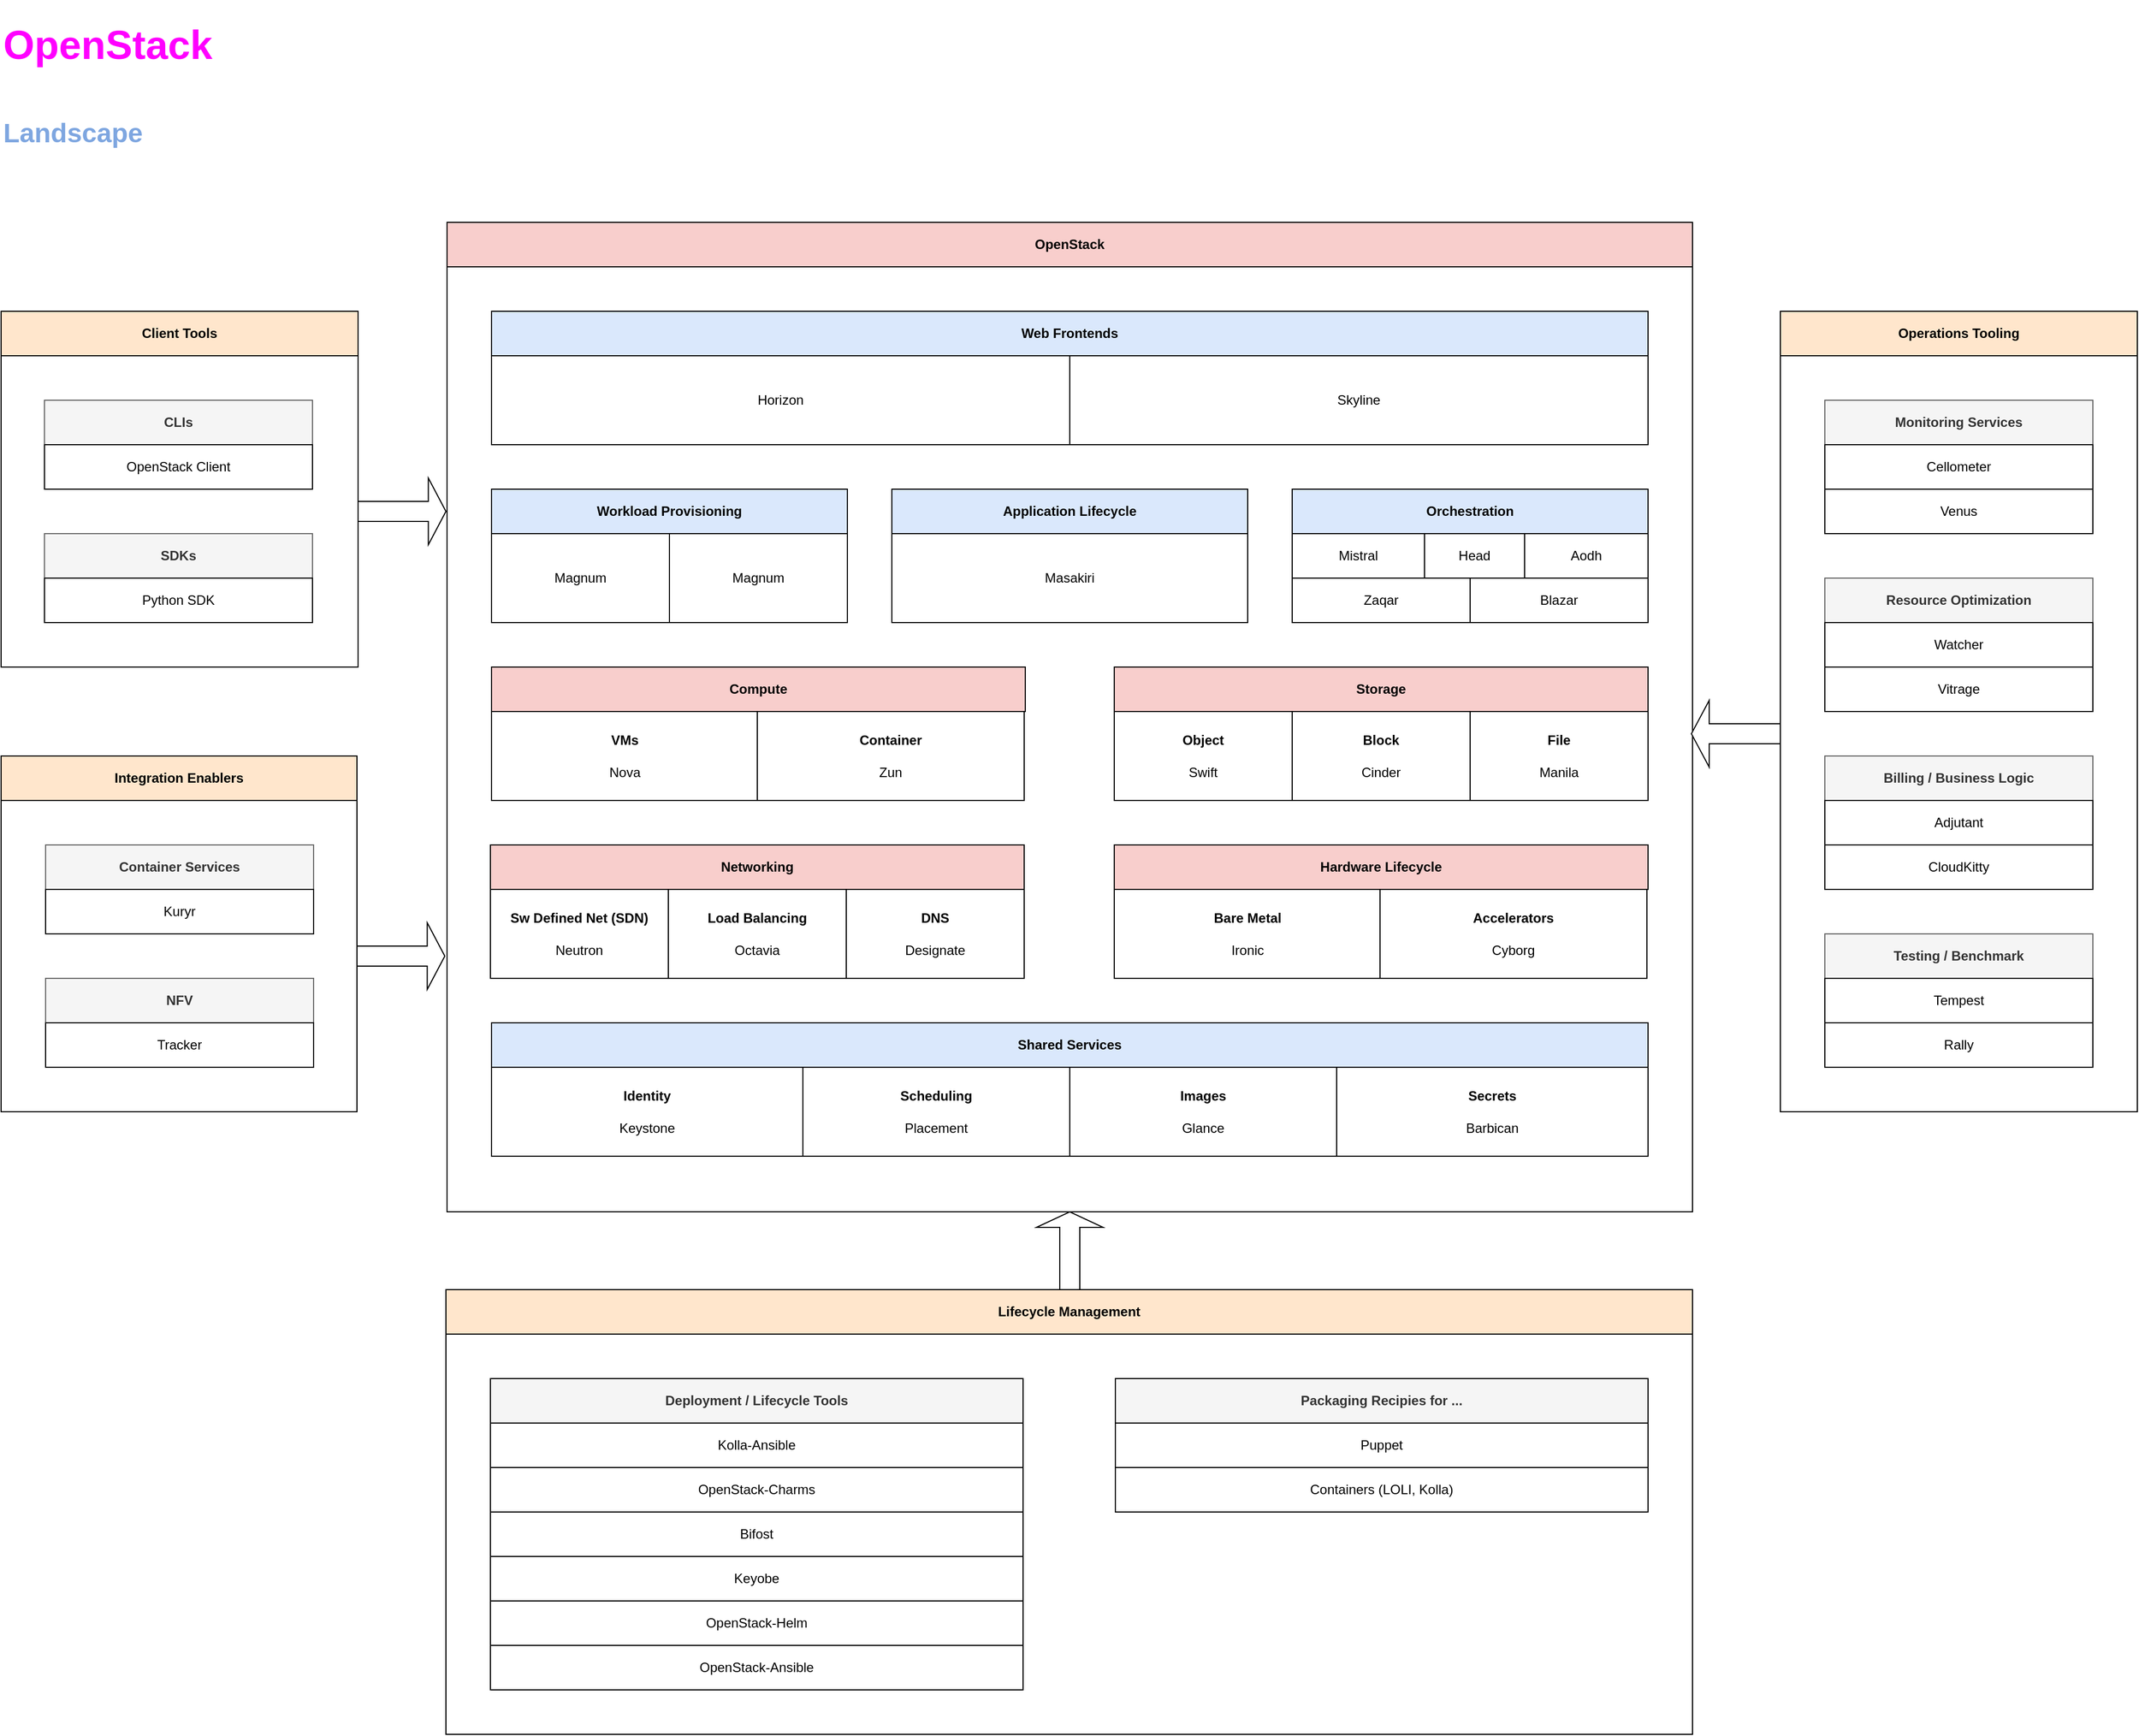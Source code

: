 <mxfile version="24.4.8" type="github">
  <diagram name="Landscape" id="OOBd-yFIc3VETf2EIVLC">
    <mxGraphModel dx="1093" dy="740" grid="1" gridSize="10" guides="1" tooltips="1" connect="1" arrows="1" fold="1" page="1" pageScale="1" pageWidth="4681" pageHeight="3300" math="0" shadow="0">
      <root>
        <mxCell id="0" />
        <mxCell id="1" parent="0" />
        <mxCell id="O_caSmONkJLIfvkSZTWE-2" value="" style="rounded=0;whiteSpace=wrap;html=1;fillColor=none;" vertex="1" parent="1">
          <mxGeometry x="80" y="360" width="321" height="280" as="geometry" />
        </mxCell>
        <mxCell id="JUmaVC_7gAUoUhbMNgvt-1" value="OpenStack" style="text;html=1;align=left;verticalAlign=middle;whiteSpace=wrap;rounded=0;fontStyle=1;fontSize=36;fontColor=#FF00FF;" parent="1" vertex="1">
          <mxGeometry x="80" y="40" width="840" height="80" as="geometry" />
        </mxCell>
        <mxCell id="JUmaVC_7gAUoUhbMNgvt-2" value="Landscape" style="text;html=1;align=left;verticalAlign=middle;whiteSpace=wrap;rounded=0;fontStyle=1;fontSize=24;fontColor=#7EA6E0;" parent="1" vertex="1">
          <mxGeometry x="80" y="120" width="840" height="80" as="geometry" />
        </mxCell>
        <mxCell id="JUmaVC_7gAUoUhbMNgvt-3" value="" style="rounded=0;whiteSpace=wrap;html=1;fillColor=none;" parent="1" vertex="1">
          <mxGeometry x="480" y="1240" width="1121" height="360" as="geometry" />
        </mxCell>
        <mxCell id="JUmaVC_7gAUoUhbMNgvt-4" value="Lifecycle Management" style="rounded=0;whiteSpace=wrap;html=1;fillColor=#ffe6cc;strokeColor=#000000;fontStyle=1" parent="1" vertex="1">
          <mxGeometry x="480" y="1200" width="1121" height="40" as="geometry" />
        </mxCell>
        <mxCell id="JUmaVC_7gAUoUhbMNgvt-7" value="OpenStack" style="rounded=0;whiteSpace=wrap;html=1;fillColor=#f8cecc;strokeColor=#000000;fontStyle=1" parent="1" vertex="1">
          <mxGeometry x="481" y="240" width="1120" height="40" as="geometry" />
        </mxCell>
        <mxCell id="JUmaVC_7gAUoUhbMNgvt-8" value="" style="rounded=0;whiteSpace=wrap;html=1;fillColor=none;" parent="1" vertex="1">
          <mxGeometry x="481" y="280" width="1120" height="850" as="geometry" />
        </mxCell>
        <mxCell id="JUmaVC_7gAUoUhbMNgvt-9" value="" style="rounded=0;whiteSpace=wrap;html=1;fillColor=none;" parent="1" vertex="1">
          <mxGeometry x="80" y="760" width="320" height="280" as="geometry" />
        </mxCell>
        <mxCell id="JUmaVC_7gAUoUhbMNgvt-10" value="Integration Enablers" style="rounded=0;whiteSpace=wrap;html=1;fillColor=#ffe6cc;strokeColor=#000000;fontStyle=1" parent="1" vertex="1">
          <mxGeometry x="80" y="720" width="320" height="40" as="geometry" />
        </mxCell>
        <mxCell id="O_caSmONkJLIfvkSZTWE-1" value="Client Tools" style="rounded=0;whiteSpace=wrap;html=1;fillColor=#ffe6cc;strokeColor=#000000;fontStyle=1" vertex="1" parent="1">
          <mxGeometry x="80" y="320" width="321" height="40" as="geometry" />
        </mxCell>
        <mxCell id="O_caSmONkJLIfvkSZTWE-18" value="" style="group" vertex="1" connectable="0" parent="1">
          <mxGeometry x="520" y="1280" width="479" height="280" as="geometry" />
        </mxCell>
        <mxCell id="O_caSmONkJLIfvkSZTWE-11" value="Deployment / Lifecycle Tools" style="rounded=0;whiteSpace=wrap;html=1;fillColor=#f5f5f5;fontColor=#333333;strokeColor=#000000;fontStyle=1" vertex="1" parent="O_caSmONkJLIfvkSZTWE-18">
          <mxGeometry width="479" height="40" as="geometry" />
        </mxCell>
        <mxCell id="O_caSmONkJLIfvkSZTWE-12" value="Kolla-Ansible" style="rounded=0;whiteSpace=wrap;html=1;" vertex="1" parent="O_caSmONkJLIfvkSZTWE-18">
          <mxGeometry y="40" width="479" height="40" as="geometry" />
        </mxCell>
        <mxCell id="O_caSmONkJLIfvkSZTWE-13" value="OpenStack-Charms" style="rounded=0;whiteSpace=wrap;html=1;" vertex="1" parent="O_caSmONkJLIfvkSZTWE-18">
          <mxGeometry y="80" width="479" height="40" as="geometry" />
        </mxCell>
        <mxCell id="O_caSmONkJLIfvkSZTWE-14" value="Bifost" style="rounded=0;whiteSpace=wrap;html=1;" vertex="1" parent="O_caSmONkJLIfvkSZTWE-18">
          <mxGeometry y="120" width="479" height="40" as="geometry" />
        </mxCell>
        <mxCell id="O_caSmONkJLIfvkSZTWE-15" value="Keyobe" style="rounded=0;whiteSpace=wrap;html=1;" vertex="1" parent="O_caSmONkJLIfvkSZTWE-18">
          <mxGeometry y="160" width="479" height="40" as="geometry" />
        </mxCell>
        <mxCell id="O_caSmONkJLIfvkSZTWE-16" value="OpenStack-Helm" style="rounded=0;whiteSpace=wrap;html=1;" vertex="1" parent="O_caSmONkJLIfvkSZTWE-18">
          <mxGeometry y="200" width="479" height="40" as="geometry" />
        </mxCell>
        <mxCell id="O_caSmONkJLIfvkSZTWE-17" value="OpenStack-Ansible" style="rounded=0;whiteSpace=wrap;html=1;" vertex="1" parent="O_caSmONkJLIfvkSZTWE-18">
          <mxGeometry y="240" width="479" height="40" as="geometry" />
        </mxCell>
        <mxCell id="O_caSmONkJLIfvkSZTWE-19" value="" style="group;strokeColor=default;" vertex="1" connectable="0" parent="1">
          <mxGeometry x="120" y="800" width="241" height="80" as="geometry" />
        </mxCell>
        <mxCell id="O_caSmONkJLIfvkSZTWE-7" value="Container Services" style="rounded=0;whiteSpace=wrap;html=1;fillColor=#f5f5f5;fontColor=#333333;strokeColor=#666666;fontStyle=1" vertex="1" parent="O_caSmONkJLIfvkSZTWE-19">
          <mxGeometry width="241" height="40" as="geometry" />
        </mxCell>
        <mxCell id="O_caSmONkJLIfvkSZTWE-8" value="Kuryr" style="rounded=0;whiteSpace=wrap;html=1;" vertex="1" parent="O_caSmONkJLIfvkSZTWE-19">
          <mxGeometry y="40" width="241" height="40" as="geometry" />
        </mxCell>
        <mxCell id="O_caSmONkJLIfvkSZTWE-20" value="" style="group;strokeColor=default;" vertex="1" connectable="0" parent="1">
          <mxGeometry x="120" y="920" width="241" height="80" as="geometry" />
        </mxCell>
        <mxCell id="O_caSmONkJLIfvkSZTWE-9" value="NFV" style="rounded=0;whiteSpace=wrap;html=1;fillColor=#f5f5f5;fontColor=#333333;strokeColor=#666666;fontStyle=1" vertex="1" parent="O_caSmONkJLIfvkSZTWE-20">
          <mxGeometry width="241" height="40" as="geometry" />
        </mxCell>
        <mxCell id="O_caSmONkJLIfvkSZTWE-10" value="Tracker" style="rounded=0;whiteSpace=wrap;html=1;" vertex="1" parent="O_caSmONkJLIfvkSZTWE-20">
          <mxGeometry y="40" width="241" height="40" as="geometry" />
        </mxCell>
        <mxCell id="O_caSmONkJLIfvkSZTWE-21" value="" style="group;strokeColor=default;" vertex="1" connectable="0" parent="1">
          <mxGeometry x="119" y="520" width="241" height="80" as="geometry" />
        </mxCell>
        <mxCell id="O_caSmONkJLIfvkSZTWE-5" value="SDKs" style="rounded=0;whiteSpace=wrap;html=1;fillColor=#f5f5f5;fontColor=#333333;strokeColor=#666666;fontStyle=1" vertex="1" parent="O_caSmONkJLIfvkSZTWE-21">
          <mxGeometry width="241" height="40" as="geometry" />
        </mxCell>
        <mxCell id="O_caSmONkJLIfvkSZTWE-6" value="Python SDK" style="rounded=0;whiteSpace=wrap;html=1;" vertex="1" parent="O_caSmONkJLIfvkSZTWE-21">
          <mxGeometry y="40" width="241" height="40" as="geometry" />
        </mxCell>
        <mxCell id="O_caSmONkJLIfvkSZTWE-22" value="" style="group;strokeColor=default;" vertex="1" connectable="0" parent="1">
          <mxGeometry x="119" y="400" width="241" height="80" as="geometry" />
        </mxCell>
        <mxCell id="O_caSmONkJLIfvkSZTWE-3" value="CLIs" style="rounded=0;whiteSpace=wrap;html=1;fillColor=#f5f5f5;fontColor=#333333;strokeColor=#666666;fontStyle=1" vertex="1" parent="O_caSmONkJLIfvkSZTWE-22">
          <mxGeometry width="241" height="40" as="geometry" />
        </mxCell>
        <mxCell id="O_caSmONkJLIfvkSZTWE-4" value="OpenStack Client" style="rounded=0;whiteSpace=wrap;html=1;" vertex="1" parent="O_caSmONkJLIfvkSZTWE-22">
          <mxGeometry y="40" width="241" height="40" as="geometry" />
        </mxCell>
        <mxCell id="O_caSmONkJLIfvkSZTWE-23" value="" style="group" vertex="1" connectable="0" parent="1">
          <mxGeometry x="521" y="320" width="1040" height="120" as="geometry" />
        </mxCell>
        <mxCell id="JUmaVC_7gAUoUhbMNgvt-14" value="Web Frontends" style="rounded=0;whiteSpace=wrap;html=1;fillColor=#dae8fc;strokeColor=#000000;fontStyle=1" parent="O_caSmONkJLIfvkSZTWE-23" vertex="1">
          <mxGeometry width="1040" height="40" as="geometry" />
        </mxCell>
        <mxCell id="JUmaVC_7gAUoUhbMNgvt-26" value="Horizon" style="rounded=0;whiteSpace=wrap;html=1;" parent="O_caSmONkJLIfvkSZTWE-23" vertex="1">
          <mxGeometry y="40" width="520" height="80" as="geometry" />
        </mxCell>
        <mxCell id="JUmaVC_7gAUoUhbMNgvt-27" value="Skyline" style="rounded=0;whiteSpace=wrap;html=1;" parent="O_caSmONkJLIfvkSZTWE-23" vertex="1">
          <mxGeometry x="520" y="40" width="520" height="80" as="geometry" />
        </mxCell>
        <mxCell id="O_caSmONkJLIfvkSZTWE-24" value="" style="group" vertex="1" connectable="0" parent="1">
          <mxGeometry x="521" y="480" width="320" height="120" as="geometry" />
        </mxCell>
        <mxCell id="JUmaVC_7gAUoUhbMNgvt-16" value="Workload Provisioning" style="rounded=0;whiteSpace=wrap;html=1;fillColor=#dae8fc;strokeColor=#000000;fontStyle=1" parent="O_caSmONkJLIfvkSZTWE-24" vertex="1">
          <mxGeometry width="320" height="40" as="geometry" />
        </mxCell>
        <mxCell id="JUmaVC_7gAUoUhbMNgvt-17" value="Magnum" style="rounded=0;whiteSpace=wrap;html=1;" parent="O_caSmONkJLIfvkSZTWE-24" vertex="1">
          <mxGeometry y="40" width="160" height="80" as="geometry" />
        </mxCell>
        <mxCell id="JUmaVC_7gAUoUhbMNgvt-28" value="Magnum" style="rounded=0;whiteSpace=wrap;html=1;" parent="O_caSmONkJLIfvkSZTWE-24" vertex="1">
          <mxGeometry x="160" y="40" width="160" height="80" as="geometry" />
        </mxCell>
        <mxCell id="O_caSmONkJLIfvkSZTWE-25" value="" style="group" vertex="1" connectable="0" parent="1">
          <mxGeometry x="881" y="480" width="320" height="120" as="geometry" />
        </mxCell>
        <mxCell id="JUmaVC_7gAUoUhbMNgvt-18" value="Application Lifecycle" style="rounded=0;whiteSpace=wrap;html=1;fillColor=#dae8fc;strokeColor=#000000;fontStyle=1" parent="O_caSmONkJLIfvkSZTWE-25" vertex="1">
          <mxGeometry width="320" height="40" as="geometry" />
        </mxCell>
        <mxCell id="JUmaVC_7gAUoUhbMNgvt-19" value="Masakiri" style="rounded=0;whiteSpace=wrap;html=1;strokeColor=#000000;" parent="O_caSmONkJLIfvkSZTWE-25" vertex="1">
          <mxGeometry y="40" width="320" height="80" as="geometry" />
        </mxCell>
        <mxCell id="O_caSmONkJLIfvkSZTWE-26" value="" style="group;strokeColor=default;" vertex="1" connectable="0" parent="1">
          <mxGeometry x="1241" y="480" width="320" height="120" as="geometry" />
        </mxCell>
        <mxCell id="JUmaVC_7gAUoUhbMNgvt-20" value="Orchestration" style="rounded=0;whiteSpace=wrap;html=1;fillColor=#dae8fc;strokeColor=#000000;fontStyle=1" parent="O_caSmONkJLIfvkSZTWE-26" vertex="1">
          <mxGeometry width="320" height="40" as="geometry" />
        </mxCell>
        <mxCell id="JUmaVC_7gAUoUhbMNgvt-21" value="Mistral" style="rounded=0;whiteSpace=wrap;html=1;" parent="O_caSmONkJLIfvkSZTWE-26" vertex="1">
          <mxGeometry y="40" width="119" height="40" as="geometry" />
        </mxCell>
        <mxCell id="JUmaVC_7gAUoUhbMNgvt-29" value="Aodh" style="rounded=0;whiteSpace=wrap;html=1;" parent="O_caSmONkJLIfvkSZTWE-26" vertex="1">
          <mxGeometry x="209" y="40" width="111" height="40" as="geometry" />
        </mxCell>
        <mxCell id="JUmaVC_7gAUoUhbMNgvt-30" value="Head" style="rounded=0;whiteSpace=wrap;html=1;" parent="O_caSmONkJLIfvkSZTWE-26" vertex="1">
          <mxGeometry x="119" y="40" width="90" height="40" as="geometry" />
        </mxCell>
        <mxCell id="JUmaVC_7gAUoUhbMNgvt-31" value="Zaqar" style="rounded=0;whiteSpace=wrap;html=1;" parent="O_caSmONkJLIfvkSZTWE-26" vertex="1">
          <mxGeometry y="80" width="160" height="40" as="geometry" />
        </mxCell>
        <mxCell id="JUmaVC_7gAUoUhbMNgvt-32" value="Blazar" style="rounded=0;whiteSpace=wrap;html=1;" parent="O_caSmONkJLIfvkSZTWE-26" vertex="1">
          <mxGeometry x="160" y="80" width="160" height="40" as="geometry" />
        </mxCell>
        <mxCell id="O_caSmONkJLIfvkSZTWE-27" value="" style="group" vertex="1" connectable="0" parent="1">
          <mxGeometry x="521" y="640" width="480" height="120" as="geometry" />
        </mxCell>
        <mxCell id="JUmaVC_7gAUoUhbMNgvt-22" value="Compute" style="rounded=0;whiteSpace=wrap;html=1;fillColor=#f8cecc;strokeColor=#000000;fontStyle=1" parent="O_caSmONkJLIfvkSZTWE-27" vertex="1">
          <mxGeometry width="480" height="40" as="geometry" />
        </mxCell>
        <mxCell id="JUmaVC_7gAUoUhbMNgvt-23" value="&lt;b&gt;VMs&lt;/b&gt;&lt;div&gt;&lt;br&gt;&lt;/div&gt;&lt;div&gt;Nova&lt;/div&gt;" style="rounded=0;whiteSpace=wrap;html=1;" parent="O_caSmONkJLIfvkSZTWE-27" vertex="1">
          <mxGeometry y="40" width="240" height="80" as="geometry" />
        </mxCell>
        <mxCell id="JUmaVC_7gAUoUhbMNgvt-33" value="&lt;div&gt;&lt;b&gt;Container&lt;/b&gt;&lt;/div&gt;&lt;div&gt;&lt;br&gt;&lt;/div&gt;Zun" style="rounded=0;whiteSpace=wrap;html=1;" parent="O_caSmONkJLIfvkSZTWE-27" vertex="1">
          <mxGeometry x="239" y="40" width="240" height="80" as="geometry" />
        </mxCell>
        <mxCell id="O_caSmONkJLIfvkSZTWE-28" value="" style="group" vertex="1" connectable="0" parent="1">
          <mxGeometry x="1081" y="640" width="480" height="120" as="geometry" />
        </mxCell>
        <mxCell id="JUmaVC_7gAUoUhbMNgvt-24" value="Storage" style="rounded=0;whiteSpace=wrap;html=1;fillColor=#f8cecc;strokeColor=#000000;fontStyle=1" parent="O_caSmONkJLIfvkSZTWE-28" vertex="1">
          <mxGeometry width="480" height="40" as="geometry" />
        </mxCell>
        <mxCell id="JUmaVC_7gAUoUhbMNgvt-25" value="&lt;b&gt;Object&lt;/b&gt;&lt;div&gt;&lt;br&gt;&lt;/div&gt;&lt;div&gt;Swift&lt;/div&gt;" style="rounded=0;whiteSpace=wrap;html=1;" parent="O_caSmONkJLIfvkSZTWE-28" vertex="1">
          <mxGeometry y="40" width="160" height="80" as="geometry" />
        </mxCell>
        <mxCell id="JUmaVC_7gAUoUhbMNgvt-34" value="&lt;b&gt;File&lt;/b&gt;&lt;div&gt;&lt;br&gt;&lt;/div&gt;&lt;div&gt;Manila&lt;/div&gt;" style="rounded=0;whiteSpace=wrap;html=1;" parent="O_caSmONkJLIfvkSZTWE-28" vertex="1">
          <mxGeometry x="320" y="40" width="160" height="80" as="geometry" />
        </mxCell>
        <mxCell id="JUmaVC_7gAUoUhbMNgvt-35" value="&lt;b&gt;Block&lt;/b&gt;&lt;div&gt;&lt;br&gt;&lt;/div&gt;&lt;div&gt;Cinder&lt;/div&gt;" style="rounded=0;whiteSpace=wrap;html=1;" parent="O_caSmONkJLIfvkSZTWE-28" vertex="1">
          <mxGeometry x="160" y="40" width="160" height="80" as="geometry" />
        </mxCell>
        <mxCell id="O_caSmONkJLIfvkSZTWE-29" value="" style="group" vertex="1" connectable="0" parent="1">
          <mxGeometry x="1081" y="800" width="480" height="120" as="geometry" />
        </mxCell>
        <mxCell id="JUmaVC_7gAUoUhbMNgvt-41" value="Hardware Lifecycle" style="rounded=0;whiteSpace=wrap;html=1;fillColor=#f8cecc;strokeColor=#000000;fontStyle=1" parent="O_caSmONkJLIfvkSZTWE-29" vertex="1">
          <mxGeometry width="480" height="40" as="geometry" />
        </mxCell>
        <mxCell id="JUmaVC_7gAUoUhbMNgvt-42" value="&lt;b&gt;Bare Metal&lt;/b&gt;&lt;div&gt;&lt;br&gt;&lt;/div&gt;&lt;div&gt;Ironic&lt;/div&gt;" style="rounded=0;whiteSpace=wrap;html=1;" parent="O_caSmONkJLIfvkSZTWE-29" vertex="1">
          <mxGeometry y="40" width="240" height="80" as="geometry" />
        </mxCell>
        <mxCell id="JUmaVC_7gAUoUhbMNgvt-43" value="&lt;div&gt;&lt;b&gt;Accelerators&lt;/b&gt;&lt;/div&gt;&lt;div&gt;&lt;br&gt;&lt;/div&gt;Cyborg" style="rounded=0;whiteSpace=wrap;html=1;" parent="O_caSmONkJLIfvkSZTWE-29" vertex="1">
          <mxGeometry x="239" y="40" width="240" height="80" as="geometry" />
        </mxCell>
        <mxCell id="O_caSmONkJLIfvkSZTWE-30" value="" style="group" vertex="1" connectable="0" parent="1">
          <mxGeometry x="520" y="800" width="480" height="120" as="geometry" />
        </mxCell>
        <mxCell id="JUmaVC_7gAUoUhbMNgvt-36" value="Networking" style="rounded=0;whiteSpace=wrap;html=1;fillColor=#f8cecc;strokeColor=#000000;fontStyle=1" parent="O_caSmONkJLIfvkSZTWE-30" vertex="1">
          <mxGeometry width="480" height="40" as="geometry" />
        </mxCell>
        <mxCell id="JUmaVC_7gAUoUhbMNgvt-37" value="&lt;b&gt;Sw Defined Net (SDN)&lt;/b&gt;&lt;div&gt;&lt;b&gt;&lt;br&gt;&lt;/b&gt;&lt;/div&gt;&lt;div&gt;Neutron&lt;/div&gt;" style="rounded=0;whiteSpace=wrap;html=1;" parent="O_caSmONkJLIfvkSZTWE-30" vertex="1">
          <mxGeometry y="40" width="160" height="80" as="geometry" />
        </mxCell>
        <mxCell id="JUmaVC_7gAUoUhbMNgvt-38" value="&lt;b&gt;DNS&lt;/b&gt;&lt;div&gt;&lt;br&gt;&lt;/div&gt;&lt;div&gt;Designate&lt;/div&gt;" style="rounded=0;whiteSpace=wrap;html=1;" parent="O_caSmONkJLIfvkSZTWE-30" vertex="1">
          <mxGeometry x="320" y="40" width="160" height="80" as="geometry" />
        </mxCell>
        <mxCell id="JUmaVC_7gAUoUhbMNgvt-39" value="&lt;b&gt;Load Balancing&lt;/b&gt;&lt;div&gt;&lt;br&gt;&lt;/div&gt;&lt;div&gt;Octavia&lt;/div&gt;" style="rounded=0;whiteSpace=wrap;html=1;" parent="O_caSmONkJLIfvkSZTWE-30" vertex="1">
          <mxGeometry x="160" y="40" width="160" height="80" as="geometry" />
        </mxCell>
        <mxCell id="O_caSmONkJLIfvkSZTWE-32" value="" style="group" vertex="1" connectable="0" parent="1">
          <mxGeometry x="521" y="960" width="1040" height="120" as="geometry" />
        </mxCell>
        <mxCell id="JUmaVC_7gAUoUhbMNgvt-44" value="Shared Services" style="rounded=0;whiteSpace=wrap;html=1;fillColor=#dae8fc;strokeColor=#000000;fontStyle=1" parent="O_caSmONkJLIfvkSZTWE-32" vertex="1">
          <mxGeometry width="1040" height="40" as="geometry" />
        </mxCell>
        <mxCell id="JUmaVC_7gAUoUhbMNgvt-45" value="&lt;b&gt;Identity&lt;/b&gt;&lt;div&gt;&lt;br&gt;&lt;/div&gt;&lt;div&gt;Keystone&lt;/div&gt;" style="rounded=0;whiteSpace=wrap;html=1;" parent="O_caSmONkJLIfvkSZTWE-32" vertex="1">
          <mxGeometry y="40" width="280" height="80" as="geometry" />
        </mxCell>
        <mxCell id="JUmaVC_7gAUoUhbMNgvt-46" value="&lt;div&gt;&lt;b&gt;Scheduling&lt;/b&gt;&lt;/div&gt;&lt;div&gt;&lt;br&gt;&lt;/div&gt;Placement" style="rounded=0;whiteSpace=wrap;html=1;" parent="O_caSmONkJLIfvkSZTWE-32" vertex="1">
          <mxGeometry x="280" y="40" width="240" height="80" as="geometry" />
        </mxCell>
        <mxCell id="JUmaVC_7gAUoUhbMNgvt-47" value="&lt;div&gt;&lt;b&gt;Images&lt;/b&gt;&lt;/div&gt;&lt;div&gt;&lt;br&gt;&lt;/div&gt;Glance" style="rounded=0;whiteSpace=wrap;html=1;" parent="O_caSmONkJLIfvkSZTWE-32" vertex="1">
          <mxGeometry x="520" y="40" width="240" height="80" as="geometry" />
        </mxCell>
        <mxCell id="JUmaVC_7gAUoUhbMNgvt-48" value="&lt;b&gt;Secrets&lt;/b&gt;&lt;div&gt;&lt;br&gt;&lt;/div&gt;&lt;div&gt;Barbican&lt;/div&gt;" style="rounded=0;whiteSpace=wrap;html=1;" parent="O_caSmONkJLIfvkSZTWE-32" vertex="1">
          <mxGeometry x="760" y="40" width="280" height="80" as="geometry" />
        </mxCell>
        <mxCell id="O_caSmONkJLIfvkSZTWE-49" value="" style="group" vertex="1" connectable="0" parent="1">
          <mxGeometry x="1082" y="1280" width="479" height="120" as="geometry" />
        </mxCell>
        <mxCell id="O_caSmONkJLIfvkSZTWE-34" value="Packaging Recipies for ..." style="rounded=0;whiteSpace=wrap;html=1;fillColor=#f5f5f5;fontColor=#333333;strokeColor=#000000;fontStyle=1" vertex="1" parent="O_caSmONkJLIfvkSZTWE-49">
          <mxGeometry width="479" height="40" as="geometry" />
        </mxCell>
        <mxCell id="O_caSmONkJLIfvkSZTWE-35" value="Puppet" style="rounded=0;whiteSpace=wrap;html=1;" vertex="1" parent="O_caSmONkJLIfvkSZTWE-49">
          <mxGeometry y="40" width="479" height="40" as="geometry" />
        </mxCell>
        <mxCell id="O_caSmONkJLIfvkSZTWE-36" value="Containers (LOLI, Kolla)" style="rounded=0;whiteSpace=wrap;html=1;" vertex="1" parent="O_caSmONkJLIfvkSZTWE-49">
          <mxGeometry y="80" width="479" height="40" as="geometry" />
        </mxCell>
        <mxCell id="O_caSmONkJLIfvkSZTWE-50" value="" style="rounded=0;whiteSpace=wrap;html=1;fillColor=none;" vertex="1" parent="1">
          <mxGeometry x="1680" y="360" width="321" height="680" as="geometry" />
        </mxCell>
        <mxCell id="O_caSmONkJLIfvkSZTWE-51" value="Operations Tooling" style="rounded=0;whiteSpace=wrap;html=1;fillColor=#ffe6cc;strokeColor=#000000;fontStyle=1" vertex="1" parent="1">
          <mxGeometry x="1680" y="320" width="321" height="40" as="geometry" />
        </mxCell>
        <mxCell id="O_caSmONkJLIfvkSZTWE-52" value="" style="group;strokeColor=default;container=0;" vertex="1" connectable="0" parent="1">
          <mxGeometry x="1720" y="400" width="241" height="80" as="geometry" />
        </mxCell>
        <mxCell id="O_caSmONkJLIfvkSZTWE-53" value="Monitoring Services" style="rounded=0;whiteSpace=wrap;html=1;fillColor=#f5f5f5;fontColor=#333333;strokeColor=#666666;fontStyle=1" vertex="1" parent="1">
          <mxGeometry x="1720" y="400" width="241" height="40" as="geometry" />
        </mxCell>
        <mxCell id="O_caSmONkJLIfvkSZTWE-54" value="Cellometer" style="rounded=0;whiteSpace=wrap;html=1;" vertex="1" parent="1">
          <mxGeometry x="1720" y="440" width="241" height="40" as="geometry" />
        </mxCell>
        <mxCell id="O_caSmONkJLIfvkSZTWE-55" value="Venus" style="rounded=0;whiteSpace=wrap;html=1;" vertex="1" parent="1">
          <mxGeometry x="1720" y="480" width="241" height="40" as="geometry" />
        </mxCell>
        <mxCell id="O_caSmONkJLIfvkSZTWE-56" value="Resource Optimization" style="rounded=0;whiteSpace=wrap;html=1;fillColor=#f5f5f5;fontColor=#333333;strokeColor=#666666;fontStyle=1" vertex="1" parent="1">
          <mxGeometry x="1720" y="560" width="241" height="40" as="geometry" />
        </mxCell>
        <mxCell id="O_caSmONkJLIfvkSZTWE-57" value="Watcher" style="rounded=0;whiteSpace=wrap;html=1;" vertex="1" parent="1">
          <mxGeometry x="1720" y="600" width="241" height="40" as="geometry" />
        </mxCell>
        <mxCell id="O_caSmONkJLIfvkSZTWE-58" value="Vitrage" style="rounded=0;whiteSpace=wrap;html=1;" vertex="1" parent="1">
          <mxGeometry x="1720" y="640" width="241" height="40" as="geometry" />
        </mxCell>
        <mxCell id="O_caSmONkJLIfvkSZTWE-59" value="Billing / Business Logic" style="rounded=0;whiteSpace=wrap;html=1;fillColor=#f5f5f5;fontColor=#333333;strokeColor=#666666;fontStyle=1" vertex="1" parent="1">
          <mxGeometry x="1720" y="720" width="241" height="40" as="geometry" />
        </mxCell>
        <mxCell id="O_caSmONkJLIfvkSZTWE-60" value="Adjutant" style="rounded=0;whiteSpace=wrap;html=1;" vertex="1" parent="1">
          <mxGeometry x="1720" y="760" width="241" height="40" as="geometry" />
        </mxCell>
        <mxCell id="O_caSmONkJLIfvkSZTWE-61" value="CloudKitty" style="rounded=0;whiteSpace=wrap;html=1;" vertex="1" parent="1">
          <mxGeometry x="1720" y="800" width="241" height="40" as="geometry" />
        </mxCell>
        <mxCell id="O_caSmONkJLIfvkSZTWE-62" value="Testing / Benchmark" style="rounded=0;whiteSpace=wrap;html=1;fillColor=#f5f5f5;fontColor=#333333;strokeColor=#666666;fontStyle=1" vertex="1" parent="1">
          <mxGeometry x="1720" y="880" width="241" height="40" as="geometry" />
        </mxCell>
        <mxCell id="O_caSmONkJLIfvkSZTWE-63" value="Tempest" style="rounded=0;whiteSpace=wrap;html=1;" vertex="1" parent="1">
          <mxGeometry x="1720" y="920" width="241" height="40" as="geometry" />
        </mxCell>
        <mxCell id="O_caSmONkJLIfvkSZTWE-64" value="Rally" style="rounded=0;whiteSpace=wrap;html=1;" vertex="1" parent="1">
          <mxGeometry x="1720" y="960" width="241" height="40" as="geometry" />
        </mxCell>
        <mxCell id="O_caSmONkJLIfvkSZTWE-66" value="" style="shape=singleArrow;direction=west;whiteSpace=wrap;html=1;" vertex="1" parent="1">
          <mxGeometry x="1600" y="670" width="80" height="60" as="geometry" />
        </mxCell>
        <mxCell id="O_caSmONkJLIfvkSZTWE-67" value="" style="shape=singleArrow;whiteSpace=wrap;html=1;" vertex="1" parent="1">
          <mxGeometry x="401" y="470" width="79" height="60" as="geometry" />
        </mxCell>
        <mxCell id="O_caSmONkJLIfvkSZTWE-68" value="" style="shape=singleArrow;whiteSpace=wrap;html=1;" vertex="1" parent="1">
          <mxGeometry x="400" y="870" width="79" height="60" as="geometry" />
        </mxCell>
        <mxCell id="O_caSmONkJLIfvkSZTWE-69" value="" style="shape=singleArrow;direction=north;whiteSpace=wrap;html=1;" vertex="1" parent="1">
          <mxGeometry x="1011" y="1130" width="60" height="70" as="geometry" />
        </mxCell>
      </root>
    </mxGraphModel>
  </diagram>
</mxfile>
